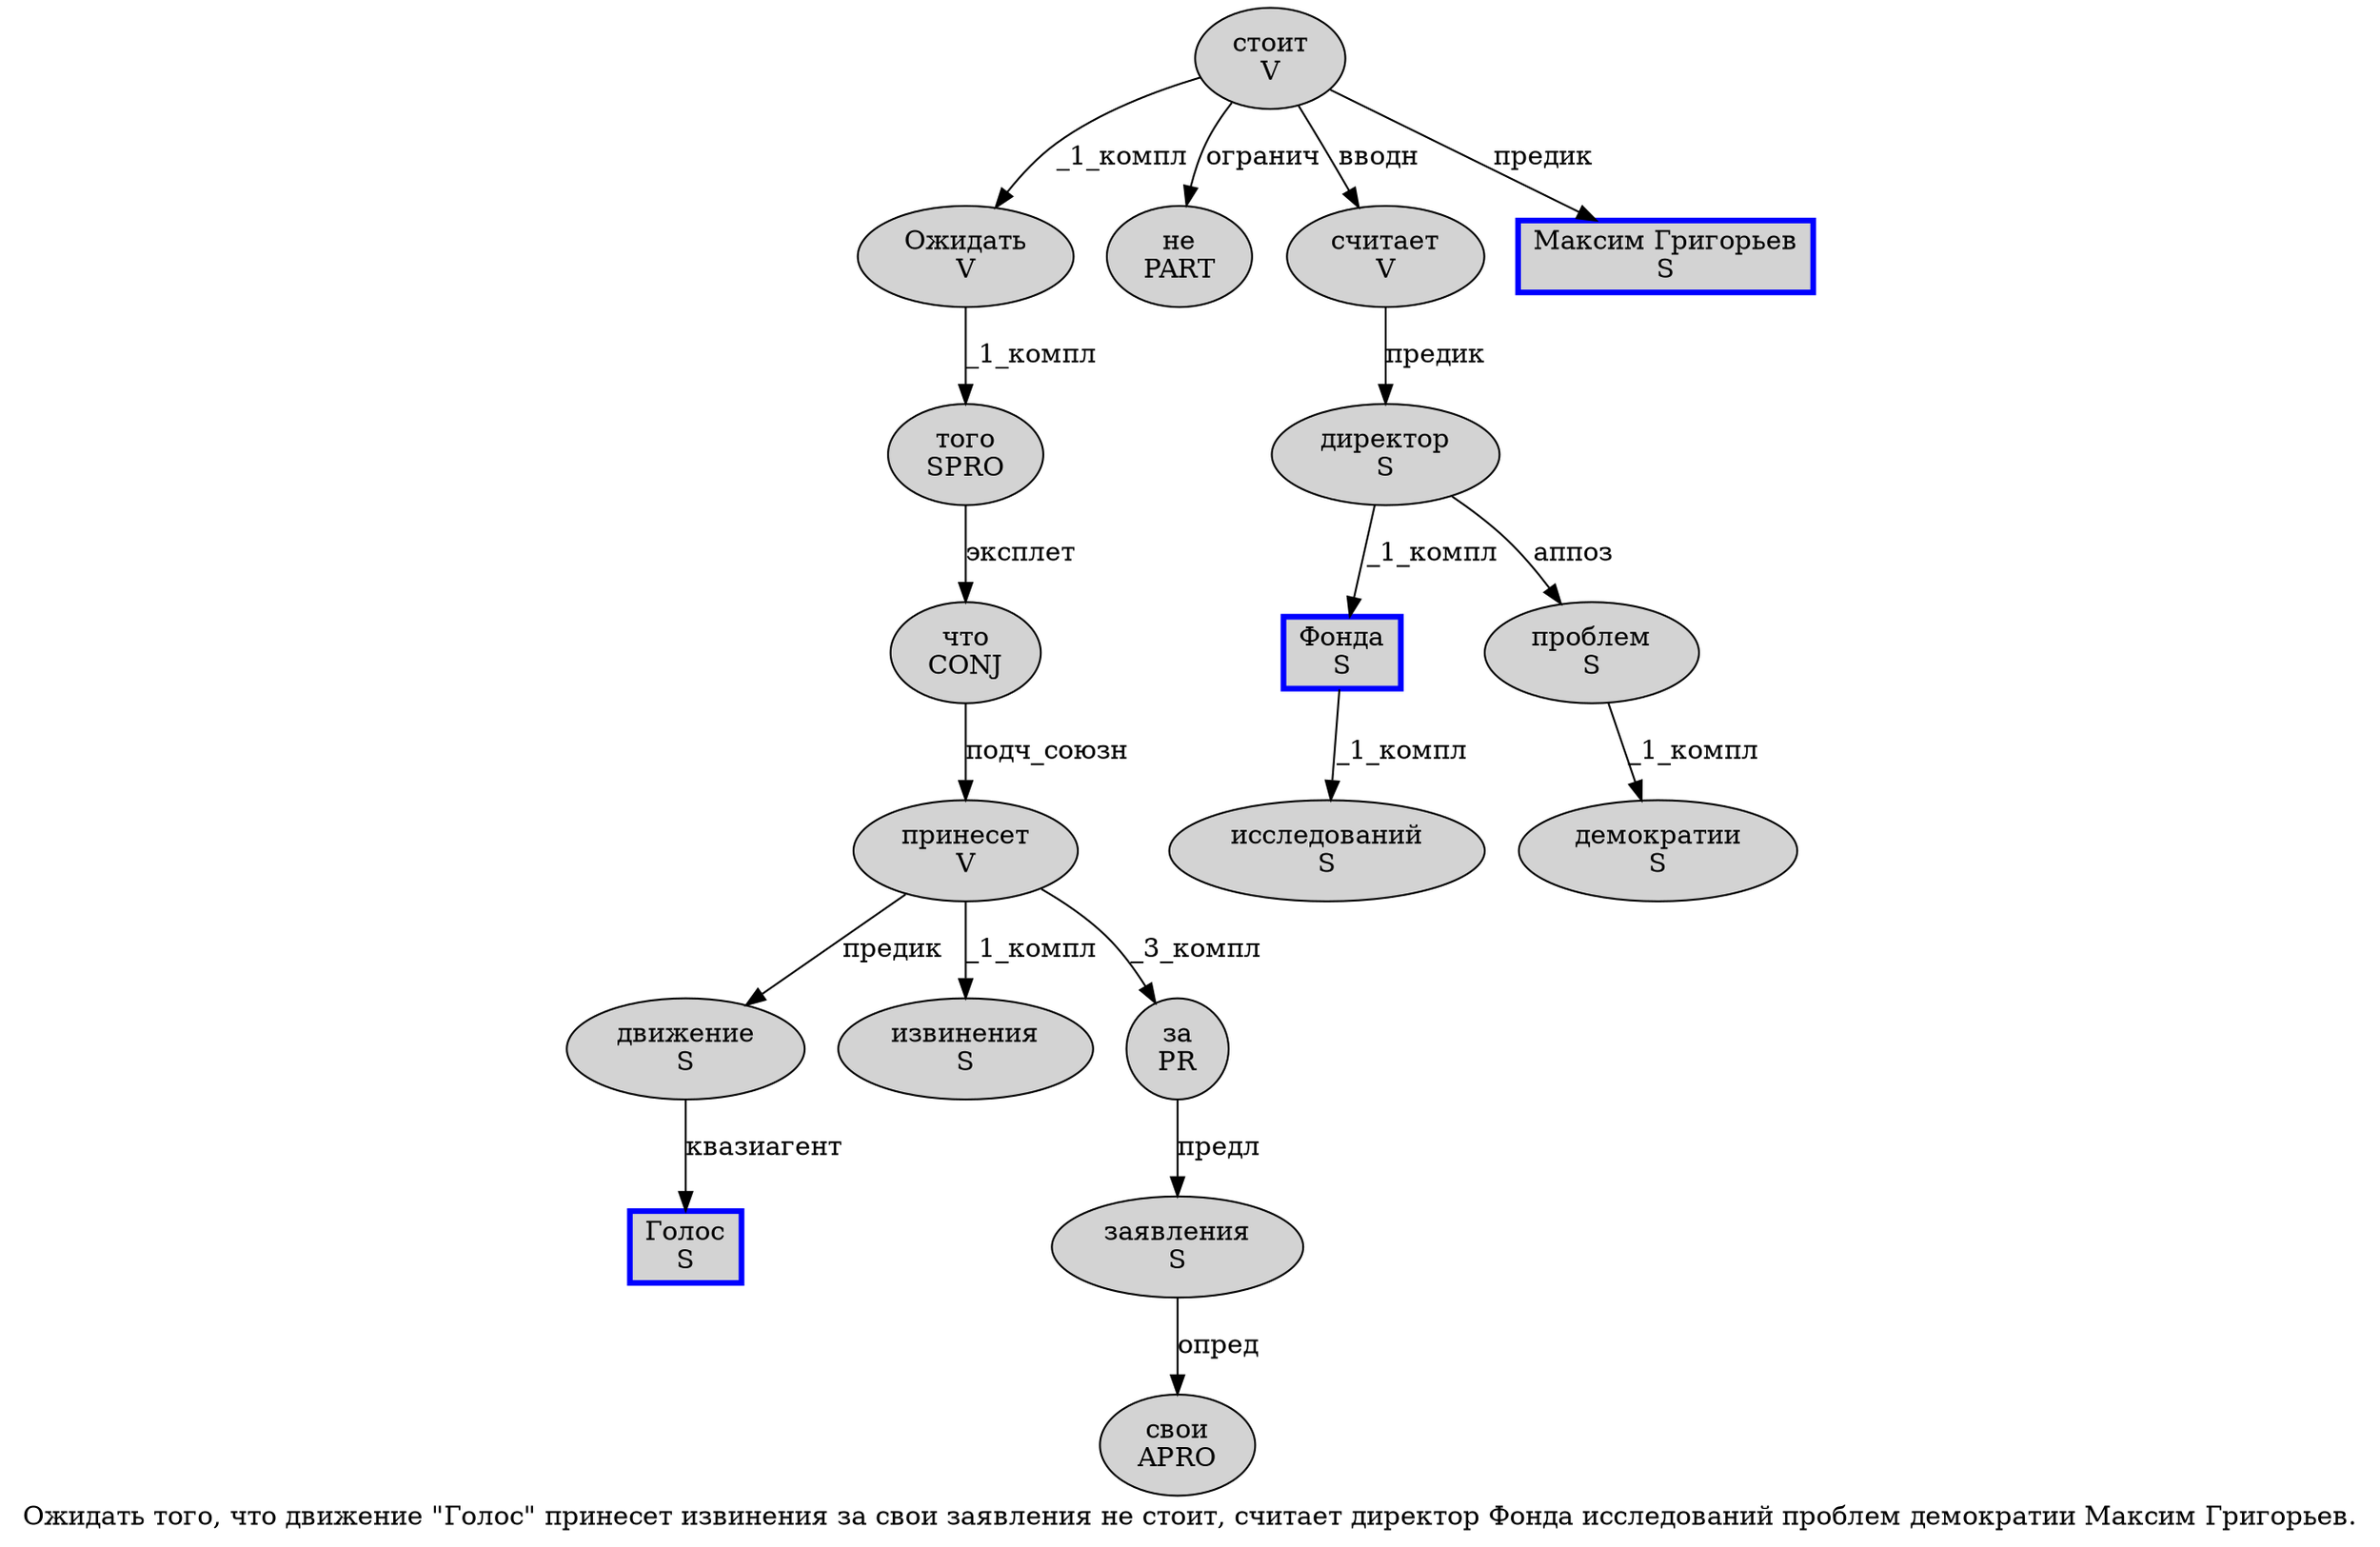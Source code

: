 digraph SENTENCE_1130 {
	graph [label="Ожидать того, что движение \"Голос\" принесет извинения за свои заявления не стоит, считает директор Фонда исследований проблем демократии Максим Григорьев."]
	node [style=filled]
		0 [label="Ожидать
V" color="" fillcolor=lightgray penwidth=1 shape=ellipse]
		1 [label="того
SPRO" color="" fillcolor=lightgray penwidth=1 shape=ellipse]
		3 [label="что
CONJ" color="" fillcolor=lightgray penwidth=1 shape=ellipse]
		4 [label="движение
S" color="" fillcolor=lightgray penwidth=1 shape=ellipse]
		6 [label="Голос
S" color=blue fillcolor=lightgray penwidth=3 shape=box]
		8 [label="принесет
V" color="" fillcolor=lightgray penwidth=1 shape=ellipse]
		9 [label="извинения
S" color="" fillcolor=lightgray penwidth=1 shape=ellipse]
		10 [label="за
PR" color="" fillcolor=lightgray penwidth=1 shape=ellipse]
		11 [label="свои
APRO" color="" fillcolor=lightgray penwidth=1 shape=ellipse]
		12 [label="заявления
S" color="" fillcolor=lightgray penwidth=1 shape=ellipse]
		13 [label="не
PART" color="" fillcolor=lightgray penwidth=1 shape=ellipse]
		14 [label="стоит
V" color="" fillcolor=lightgray penwidth=1 shape=ellipse]
		16 [label="считает
V" color="" fillcolor=lightgray penwidth=1 shape=ellipse]
		17 [label="директор
S" color="" fillcolor=lightgray penwidth=1 shape=ellipse]
		18 [label="Фонда
S" color=blue fillcolor=lightgray penwidth=3 shape=box]
		19 [label="исследований
S" color="" fillcolor=lightgray penwidth=1 shape=ellipse]
		20 [label="проблем
S" color="" fillcolor=lightgray penwidth=1 shape=ellipse]
		21 [label="демократии
S" color="" fillcolor=lightgray penwidth=1 shape=ellipse]
		22 [label="Максим Григорьев
S" color=blue fillcolor=lightgray penwidth=3 shape=box]
			4 -> 6 [label="квазиагент"]
			17 -> 18 [label="_1_компл"]
			17 -> 20 [label="аппоз"]
			10 -> 12 [label="предл"]
			0 -> 1 [label="_1_компл"]
			8 -> 4 [label="предик"]
			8 -> 9 [label="_1_компл"]
			8 -> 10 [label="_3_компл"]
			14 -> 0 [label="_1_компл"]
			14 -> 13 [label="огранич"]
			14 -> 16 [label="вводн"]
			14 -> 22 [label="предик"]
			20 -> 21 [label="_1_компл"]
			12 -> 11 [label="опред"]
			18 -> 19 [label="_1_компл"]
			1 -> 3 [label="эксплет"]
			3 -> 8 [label="подч_союзн"]
			16 -> 17 [label="предик"]
}